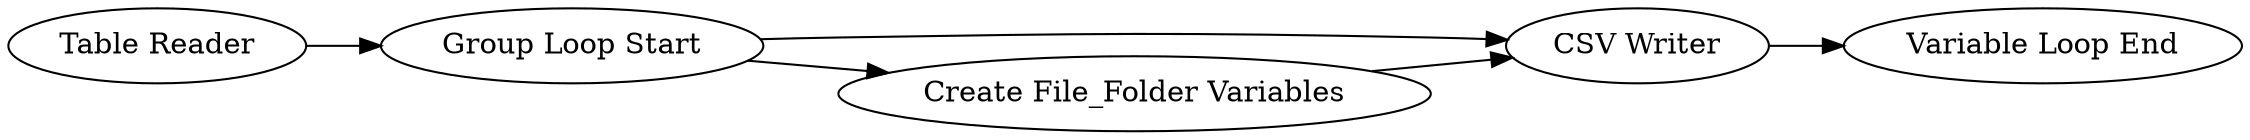 digraph {
	56 -> 49
	50 -> 51
	51 -> 56
	54 -> 56
	51 -> 54
	50 [label="Table Reader"]
	49 [label="Variable Loop End"]
	51 [label="Group Loop Start"]
	56 [label="CSV Writer"]
	54 [label="Create File_Folder Variables"]
	rankdir=LR
}
